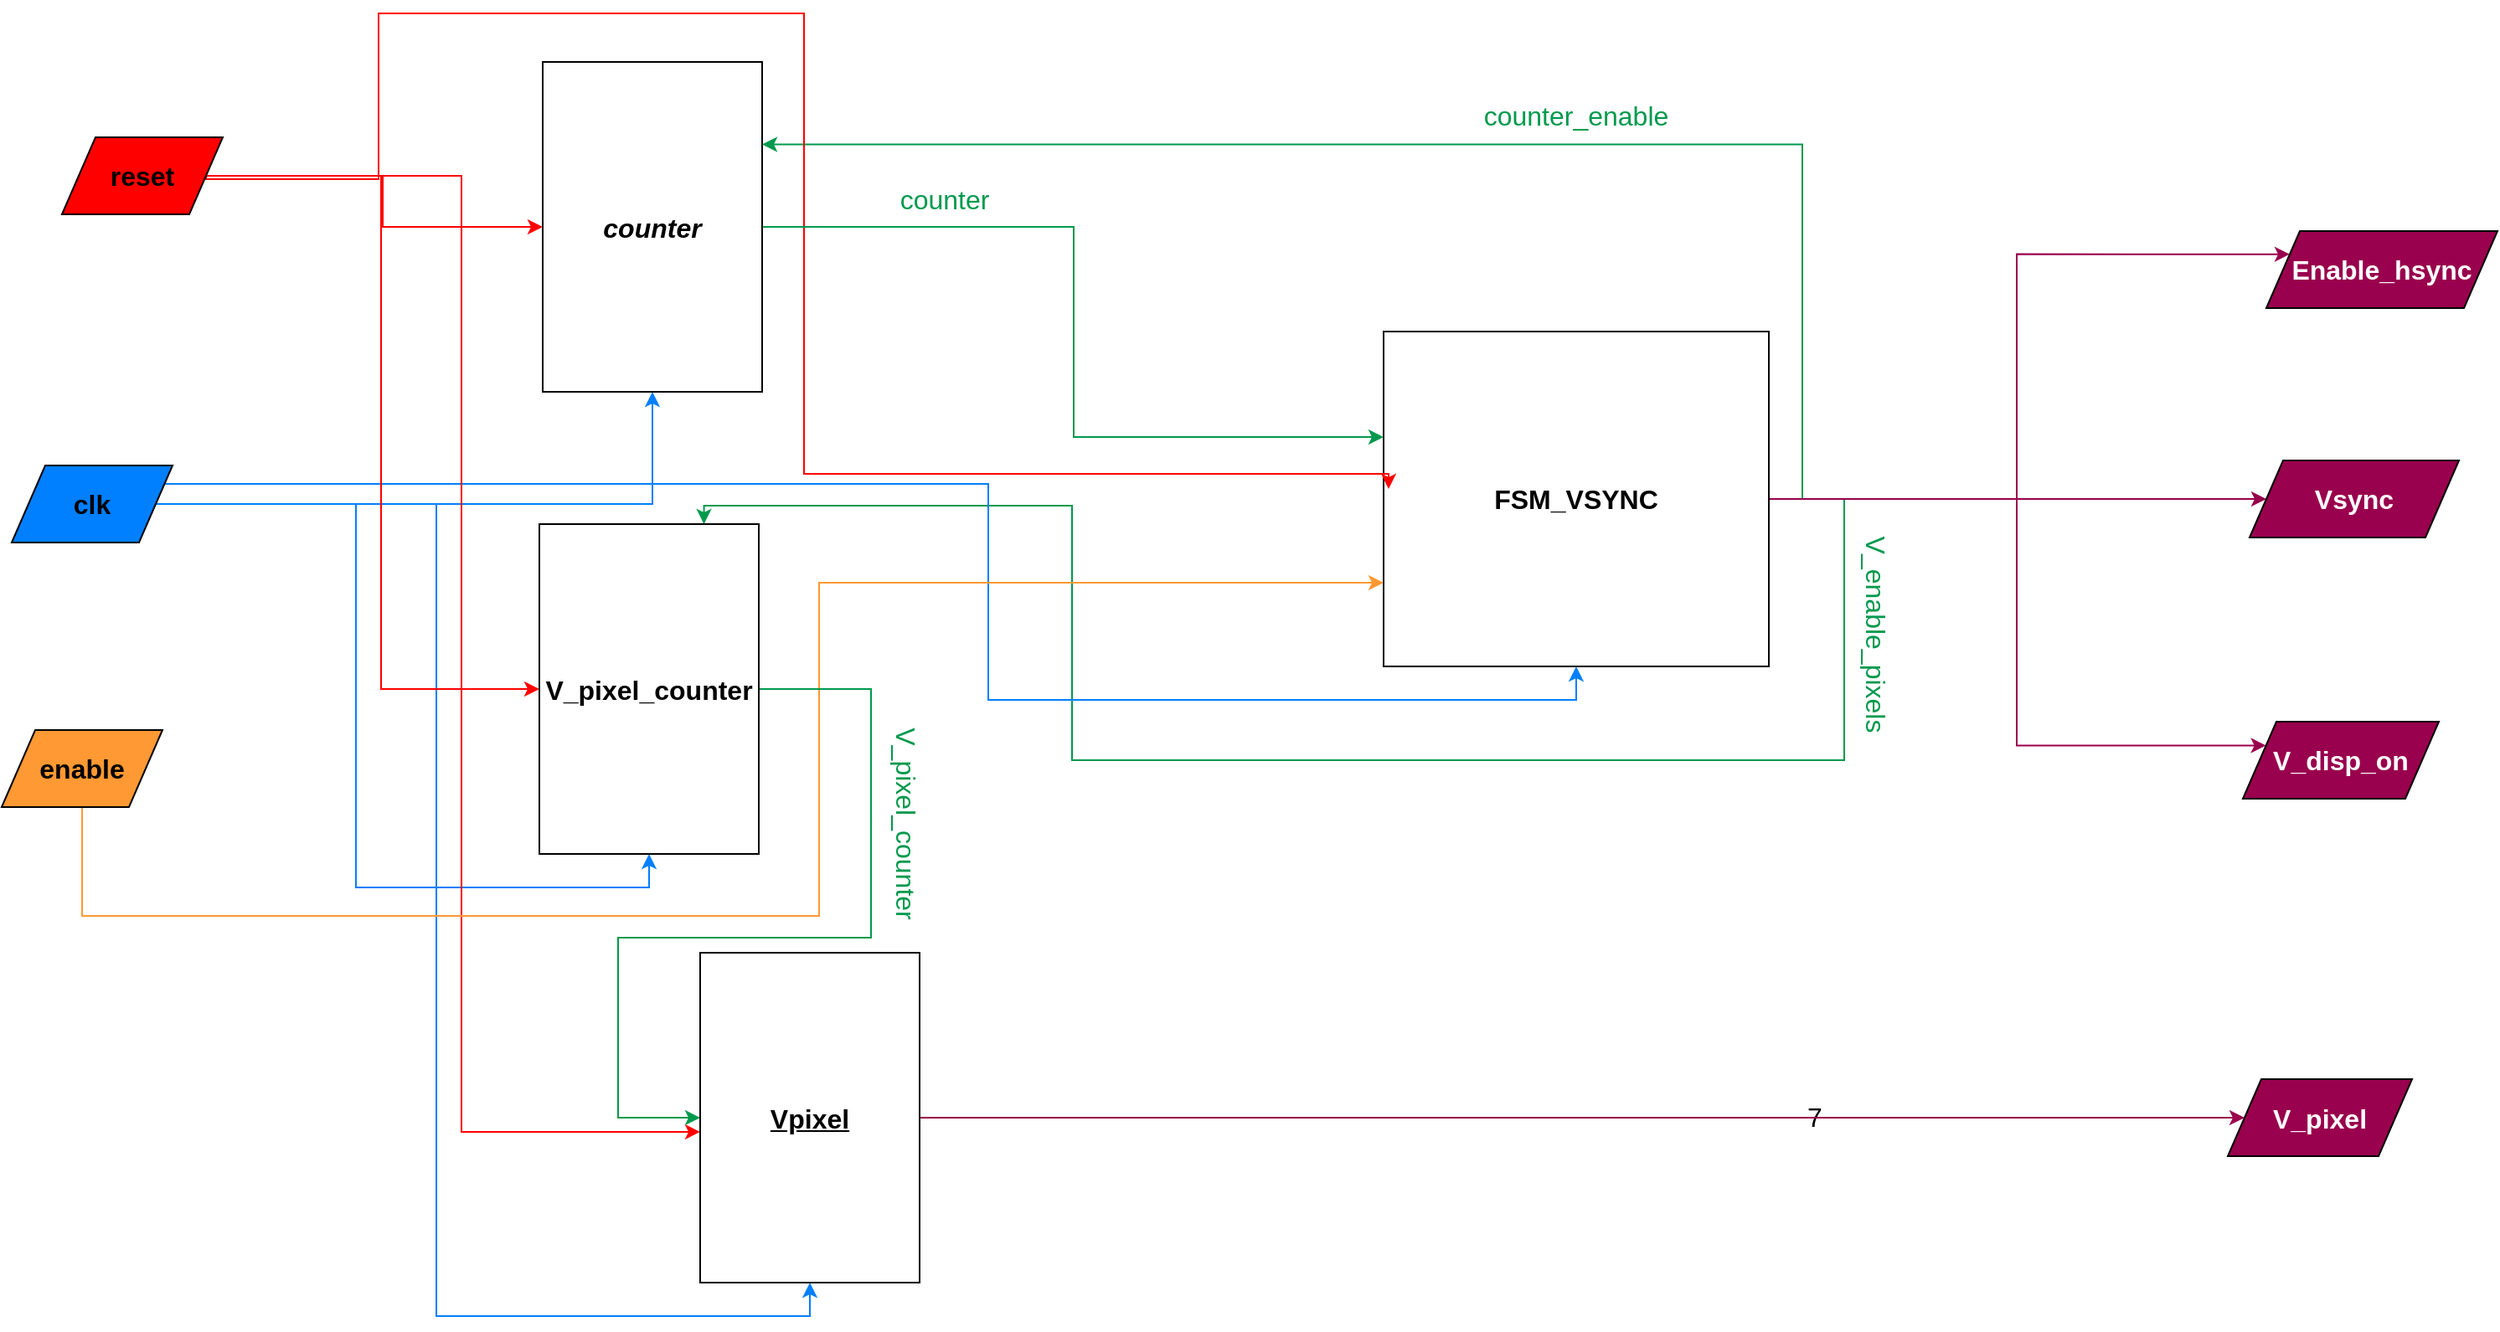 <mxfile version="20.2.3" type="device"><diagram id="kOcRbFdYaoS06MErIyaz" name="Page-1"><mxGraphModel dx="1422" dy="865" grid="0" gridSize="10" guides="1" tooltips="1" connect="1" arrows="1" fold="1" page="1" pageScale="1" pageWidth="2336" pageHeight="1654" math="0" shadow="0"><root><mxCell id="0"/><mxCell id="1" parent="0"/><mxCell id="ArF1MPapUa74sOm43PPS-1" style="edgeStyle=orthogonalEdgeStyle;rounded=0;orthogonalLoop=1;jettySize=auto;html=1;fontSize=16;fontColor=#00994D;entryX=1;entryY=0.25;entryDx=0;entryDy=0;exitX=1;exitY=0.5;exitDx=0;exitDy=0;strokeColor=#00994D;" edge="1" parent="1" source="ArF1MPapUa74sOm43PPS-6" target="ArF1MPapUa74sOm43PPS-20"><mxGeometry relative="1" as="geometry"><mxPoint x="1146" y="191" as="targetPoint"/></mxGeometry></mxCell><mxCell id="ArF1MPapUa74sOm43PPS-2" style="edgeStyle=orthogonalEdgeStyle;rounded=0;orthogonalLoop=1;jettySize=auto;html=1;entryX=0.75;entryY=0;entryDx=0;entryDy=0;fontSize=16;fontColor=#00994D;strokeColor=#00994D;exitX=1;exitY=0.5;exitDx=0;exitDy=0;" edge="1" parent="1" source="ArF1MPapUa74sOm43PPS-6" target="ArF1MPapUa74sOm43PPS-22"><mxGeometry relative="1" as="geometry"><Array as="points"><mxPoint x="1162" y="438"/><mxPoint x="1162" y="594"/><mxPoint x="701" y="594"/><mxPoint x="701" y="442"/><mxPoint x="481" y="442"/></Array></mxGeometry></mxCell><mxCell id="ArF1MPapUa74sOm43PPS-3" style="edgeStyle=orthogonalEdgeStyle;rounded=0;orthogonalLoop=1;jettySize=auto;html=1;fontSize=16;fontColor=#00994D;strokeColor=#99004D;entryX=0;entryY=0.5;entryDx=0;entryDy=0;" edge="1" parent="1" source="ArF1MPapUa74sOm43PPS-6" target="ArF1MPapUa74sOm43PPS-29"><mxGeometry relative="1" as="geometry"><mxPoint x="1405" y="438" as="targetPoint"/></mxGeometry></mxCell><mxCell id="ArF1MPapUa74sOm43PPS-4" style="edgeStyle=orthogonalEdgeStyle;rounded=0;orthogonalLoop=1;jettySize=auto;html=1;fontSize=16;fontColor=#00994D;strokeColor=#99004D;entryX=0;entryY=0.25;entryDx=0;entryDy=0;" edge="1" parent="1" source="ArF1MPapUa74sOm43PPS-6" target="ArF1MPapUa74sOm43PPS-31"><mxGeometry relative="1" as="geometry"><mxPoint x="1304.647" y="589.059" as="targetPoint"/><Array as="points"><mxPoint x="1265" y="438"/><mxPoint x="1265" y="586"/></Array></mxGeometry></mxCell><mxCell id="ArF1MPapUa74sOm43PPS-5" value="7" style="edgeLabel;html=1;align=center;verticalAlign=middle;resizable=0;points=[];fontSize=16;fontColor=#000000;" vertex="1" connectable="0" parent="ArF1MPapUa74sOm43PPS-4"><mxGeometry x="0.551" y="2" relative="1" as="geometry"><mxPoint x="-171" y="224" as="offset"/></mxGeometry></mxCell><mxCell id="ArF1MPapUa74sOm43PPS-33" style="edgeStyle=orthogonalEdgeStyle;rounded=0;orthogonalLoop=1;jettySize=auto;html=1;entryX=0;entryY=0.25;entryDx=0;entryDy=0;strokeColor=#99004D;" edge="1" parent="1" source="ArF1MPapUa74sOm43PPS-6" target="ArF1MPapUa74sOm43PPS-32"><mxGeometry relative="1" as="geometry"><Array as="points"><mxPoint x="1265" y="438"/><mxPoint x="1265" y="292"/></Array></mxGeometry></mxCell><mxCell id="ArF1MPapUa74sOm43PPS-6" value="&lt;font style=&quot;font-size: 16px;&quot;&gt;&lt;b&gt;FSM_VSYNC&lt;/b&gt;&lt;/font&gt;" style="rounded=0;whiteSpace=wrap;html=1;" vertex="1" parent="1"><mxGeometry x="887" y="338" width="230" height="200" as="geometry"/></mxCell><mxCell id="ArF1MPapUa74sOm43PPS-7" style="edgeStyle=orthogonalEdgeStyle;rounded=0;orthogonalLoop=1;jettySize=auto;html=1;fontSize=16;strokeColor=#007FFF;" edge="1" parent="1" source="ArF1MPapUa74sOm43PPS-11" target="ArF1MPapUa74sOm43PPS-20"><mxGeometry relative="1" as="geometry"/></mxCell><mxCell id="ArF1MPapUa74sOm43PPS-8" style="edgeStyle=orthogonalEdgeStyle;rounded=0;orthogonalLoop=1;jettySize=auto;html=1;entryX=0.5;entryY=1;entryDx=0;entryDy=0;fontSize=16;strokeColor=#007FFF;" edge="1" parent="1" source="ArF1MPapUa74sOm43PPS-11" target="ArF1MPapUa74sOm43PPS-22"><mxGeometry relative="1" as="geometry"/></mxCell><mxCell id="ArF1MPapUa74sOm43PPS-9" style="edgeStyle=orthogonalEdgeStyle;rounded=0;orthogonalLoop=1;jettySize=auto;html=1;entryX=0.5;entryY=1;entryDx=0;entryDy=0;fontSize=16;strokeColor=#007FFF;" edge="1" parent="1" source="ArF1MPapUa74sOm43PPS-11" target="ArF1MPapUa74sOm43PPS-24"><mxGeometry relative="1" as="geometry"/></mxCell><mxCell id="ArF1MPapUa74sOm43PPS-10" style="edgeStyle=orthogonalEdgeStyle;rounded=0;orthogonalLoop=1;jettySize=auto;html=1;entryX=0.5;entryY=1;entryDx=0;entryDy=0;fontSize=16;strokeColor=#007FFF;" edge="1" parent="1" source="ArF1MPapUa74sOm43PPS-11" target="ArF1MPapUa74sOm43PPS-6"><mxGeometry relative="1" as="geometry"><Array as="points"><mxPoint x="651" y="429"/><mxPoint x="651" y="558"/><mxPoint x="1002" y="558"/></Array></mxGeometry></mxCell><mxCell id="ArF1MPapUa74sOm43PPS-11" value="&lt;b&gt;clk&lt;/b&gt;" style="shape=parallelogram;perimeter=parallelogramPerimeter;whiteSpace=wrap;html=1;fixedSize=1;fontSize=16;fillColor=#007FFF;" vertex="1" parent="1"><mxGeometry x="68" y="418" width="96" height="46" as="geometry"/></mxCell><mxCell id="ArF1MPapUa74sOm43PPS-12" style="edgeStyle=orthogonalEdgeStyle;rounded=0;orthogonalLoop=1;jettySize=auto;html=1;entryX=0;entryY=0.5;entryDx=0;entryDy=0;fontSize=16;strokeColor=#FF0000;" edge="1" parent="1" source="ArF1MPapUa74sOm43PPS-16" target="ArF1MPapUa74sOm43PPS-20"><mxGeometry relative="1" as="geometry"/></mxCell><mxCell id="ArF1MPapUa74sOm43PPS-13" style="edgeStyle=orthogonalEdgeStyle;rounded=0;orthogonalLoop=1;jettySize=auto;html=1;entryX=0;entryY=0.5;entryDx=0;entryDy=0;fontSize=16;strokeColor=#FF0000;" edge="1" parent="1" source="ArF1MPapUa74sOm43PPS-16" target="ArF1MPapUa74sOm43PPS-22"><mxGeometry relative="1" as="geometry"/></mxCell><mxCell id="ArF1MPapUa74sOm43PPS-14" style="edgeStyle=orthogonalEdgeStyle;rounded=0;orthogonalLoop=1;jettySize=auto;html=1;entryX=0;entryY=0.543;entryDx=0;entryDy=0;entryPerimeter=0;fontSize=16;strokeColor=#FF0000;" edge="1" parent="1" source="ArF1MPapUa74sOm43PPS-16" target="ArF1MPapUa74sOm43PPS-24"><mxGeometry relative="1" as="geometry"/></mxCell><mxCell id="ArF1MPapUa74sOm43PPS-15" style="edgeStyle=orthogonalEdgeStyle;rounded=0;orthogonalLoop=1;jettySize=auto;html=1;fontSize=16;strokeColor=#FF0000;exitX=1;exitY=0.5;exitDx=0;exitDy=0;" edge="1" parent="1" source="ArF1MPapUa74sOm43PPS-16"><mxGeometry relative="1" as="geometry"><mxPoint x="890.0" y="432" as="targetPoint"/><Array as="points"><mxPoint x="184" y="247"/><mxPoint x="287" y="247"/><mxPoint x="287" y="148"/><mxPoint x="541" y="148"/><mxPoint x="541" y="423"/><mxPoint x="890" y="423"/></Array></mxGeometry></mxCell><mxCell id="ArF1MPapUa74sOm43PPS-16" value="&lt;b&gt;reset&lt;/b&gt;" style="shape=parallelogram;perimeter=parallelogramPerimeter;whiteSpace=wrap;html=1;fixedSize=1;fontSize=16;fillColor=#FF0000;" vertex="1" parent="1"><mxGeometry x="98" y="222" width="96" height="46" as="geometry"/></mxCell><mxCell id="ArF1MPapUa74sOm43PPS-17" style="edgeStyle=orthogonalEdgeStyle;rounded=0;orthogonalLoop=1;jettySize=auto;html=1;entryX=0;entryY=0.75;entryDx=0;entryDy=0;fontSize=16;fontColor=#00994D;strokeColor=#FF9933;" edge="1" parent="1" source="ArF1MPapUa74sOm43PPS-18" target="ArF1MPapUa74sOm43PPS-6"><mxGeometry relative="1" as="geometry"><Array as="points"><mxPoint x="110" y="687"/><mxPoint x="550" y="687"/><mxPoint x="550" y="488"/></Array></mxGeometry></mxCell><mxCell id="ArF1MPapUa74sOm43PPS-18" value="&lt;b&gt;enable&lt;/b&gt;" style="shape=parallelogram;perimeter=parallelogramPerimeter;whiteSpace=wrap;html=1;fixedSize=1;fontSize=16;fillColor=#FF9933;" vertex="1" parent="1"><mxGeometry x="62" y="576" width="96" height="46" as="geometry"/></mxCell><mxCell id="ArF1MPapUa74sOm43PPS-19" style="edgeStyle=orthogonalEdgeStyle;rounded=0;orthogonalLoop=1;jettySize=auto;html=1;fontSize=16;strokeColor=#00994D;" edge="1" parent="1" source="ArF1MPapUa74sOm43PPS-20" target="ArF1MPapUa74sOm43PPS-6"><mxGeometry relative="1" as="geometry"><mxPoint x="603" y="275.5" as="targetPoint"/><Array as="points"><mxPoint x="702" y="276"/><mxPoint x="702" y="401"/></Array></mxGeometry></mxCell><mxCell id="ArF1MPapUa74sOm43PPS-20" value="&lt;b&gt;&lt;i&gt;counter&lt;/i&gt;&lt;/b&gt;" style="rounded=0;whiteSpace=wrap;html=1;fontSize=16;" vertex="1" parent="1"><mxGeometry x="385" y="177" width="131" height="197" as="geometry"/></mxCell><mxCell id="ArF1MPapUa74sOm43PPS-21" style="edgeStyle=orthogonalEdgeStyle;rounded=0;orthogonalLoop=1;jettySize=auto;html=1;entryX=0;entryY=0.5;entryDx=0;entryDy=0;fontSize=16;fontColor=#00994D;strokeColor=#00994D;exitX=1;exitY=0.5;exitDx=0;exitDy=0;" edge="1" parent="1" source="ArF1MPapUa74sOm43PPS-22" target="ArF1MPapUa74sOm43PPS-24"><mxGeometry relative="1" as="geometry"><Array as="points"><mxPoint x="581" y="552"/><mxPoint x="581" y="700"/><mxPoint x="430" y="700"/><mxPoint x="430" y="808"/></Array></mxGeometry></mxCell><mxCell id="ArF1MPapUa74sOm43PPS-22" value="&lt;b&gt;V_pixel_counter&lt;span style=&quot;color: rgba(0, 0, 0, 0); font-family: monospace; font-size: 0px; text-align: start;&quot;&gt;%3CmxGraphModel%3E%3Croot%3E%3CmxCell%20id%3D%220%22%2F%3E%3CmxCell%20id%3D%221%22%20parent%3D%220%22%2F%3E%3CmxCell%20id%3D%222%22%20value%3D%22counter%22%20style%3D%22rounded%3D0%3BwhiteSpace%3Dwrap%3Bhtml%3D1%3BfontSize%3D16%3B%22%20vertex%3D%221%22%20parent%3D%221%22%3E%3CmxGeometry%20x%3D%22385%22%20y%3D%22177%22%20width%3D%22131%22%20height%3D%22197%22%20as%3D%22geometry%22%2F%3E%3C%2FmxCell%3E%3C%2Froot%3E%3C%2FmxGraphModel%3E&lt;/span&gt;&lt;/b&gt;" style="rounded=0;whiteSpace=wrap;html=1;fontSize=16;" vertex="1" parent="1"><mxGeometry x="383" y="453" width="131" height="197" as="geometry"/></mxCell><mxCell id="ArF1MPapUa74sOm43PPS-23" style="edgeStyle=orthogonalEdgeStyle;rounded=0;orthogonalLoop=1;jettySize=auto;html=1;fontSize=16;fontColor=#00994D;strokeColor=#99004D;" edge="1" parent="1" source="ArF1MPapUa74sOm43PPS-24" target="ArF1MPapUa74sOm43PPS-30"><mxGeometry relative="1" as="geometry"><mxPoint x="1397" y="807.5" as="targetPoint"/></mxGeometry></mxCell><mxCell id="ArF1MPapUa74sOm43PPS-24" value="&lt;b&gt;&lt;u&gt;Vpixel&lt;/u&gt;&lt;/b&gt;" style="rounded=0;whiteSpace=wrap;html=1;fontSize=16;" vertex="1" parent="1"><mxGeometry x="479" y="709" width="131" height="197" as="geometry"/></mxCell><mxCell id="ArF1MPapUa74sOm43PPS-25" value="&lt;font color=&quot;#00994d&quot;&gt;counter&lt;/font&gt;" style="text;html=1;strokeColor=none;fillColor=none;align=center;verticalAlign=middle;whiteSpace=wrap;rounded=0;fontSize=16;" vertex="1" parent="1"><mxGeometry x="595" y="244" width="60" height="30" as="geometry"/></mxCell><mxCell id="ArF1MPapUa74sOm43PPS-26" value="&lt;font color=&quot;#00994d&quot;&gt;counter_enable&lt;/font&gt;" style="text;html=1;strokeColor=none;fillColor=none;align=center;verticalAlign=middle;whiteSpace=wrap;rounded=0;fontSize=16;" vertex="1" parent="1"><mxGeometry x="972" y="194" width="60" height="30" as="geometry"/></mxCell><mxCell id="ArF1MPapUa74sOm43PPS-27" value="&lt;font color=&quot;#00994d&quot;&gt;V_pixel_counter&lt;br&gt;&lt;/font&gt;" style="text;html=1;strokeColor=none;fillColor=none;align=center;verticalAlign=middle;whiteSpace=wrap;rounded=0;fontSize=16;rotation=90;" vertex="1" parent="1"><mxGeometry x="572" y="617" width="60" height="30" as="geometry"/></mxCell><mxCell id="ArF1MPapUa74sOm43PPS-28" value="&lt;font color=&quot;#00994d&quot;&gt;V_enable_pixels&lt;br&gt;&lt;/font&gt;" style="text;html=1;strokeColor=none;fillColor=none;align=center;verticalAlign=middle;whiteSpace=wrap;rounded=0;fontSize=16;rotation=90;" vertex="1" parent="1"><mxGeometry x="1151" y="504" width="60" height="30" as="geometry"/></mxCell><mxCell id="ArF1MPapUa74sOm43PPS-29" value="&lt;b&gt;&lt;font color=&quot;#ffffff&quot;&gt;Vsync&lt;/font&gt;&lt;/b&gt;" style="shape=parallelogram;perimeter=parallelogramPerimeter;whiteSpace=wrap;html=1;fixedSize=1;fontSize=16;fillColor=#99004D;" vertex="1" parent="1"><mxGeometry x="1404" y="415" width="125" height="46" as="geometry"/></mxCell><mxCell id="ArF1MPapUa74sOm43PPS-30" value="&lt;b&gt;&lt;font color=&quot;#ffffff&quot;&gt;V_pixel&lt;/font&gt;&lt;/b&gt;" style="shape=parallelogram;perimeter=parallelogramPerimeter;whiteSpace=wrap;html=1;fixedSize=1;fontSize=16;fillColor=#99004D;" vertex="1" parent="1"><mxGeometry x="1391" y="784.5" width="110" height="46" as="geometry"/></mxCell><mxCell id="ArF1MPapUa74sOm43PPS-31" value="&lt;b&gt;&lt;font color=&quot;#ffffff&quot;&gt;V_disp_on&lt;/font&gt;&lt;/b&gt;" style="shape=parallelogram;perimeter=parallelogramPerimeter;whiteSpace=wrap;html=1;fixedSize=1;fontSize=16;fillColor=#99004D;" vertex="1" parent="1"><mxGeometry x="1400" y="571" width="117" height="46" as="geometry"/></mxCell><mxCell id="ArF1MPapUa74sOm43PPS-32" value="&lt;font color=&quot;#ffffff&quot;&gt;&lt;b&gt;Enable_hsync&lt;/b&gt;&lt;/font&gt;" style="shape=parallelogram;perimeter=parallelogramPerimeter;whiteSpace=wrap;html=1;fixedSize=1;fontSize=16;fillColor=#99004D;" vertex="1" parent="1"><mxGeometry x="1414" y="278" width="138" height="46" as="geometry"/></mxCell></root></mxGraphModel></diagram></mxfile>